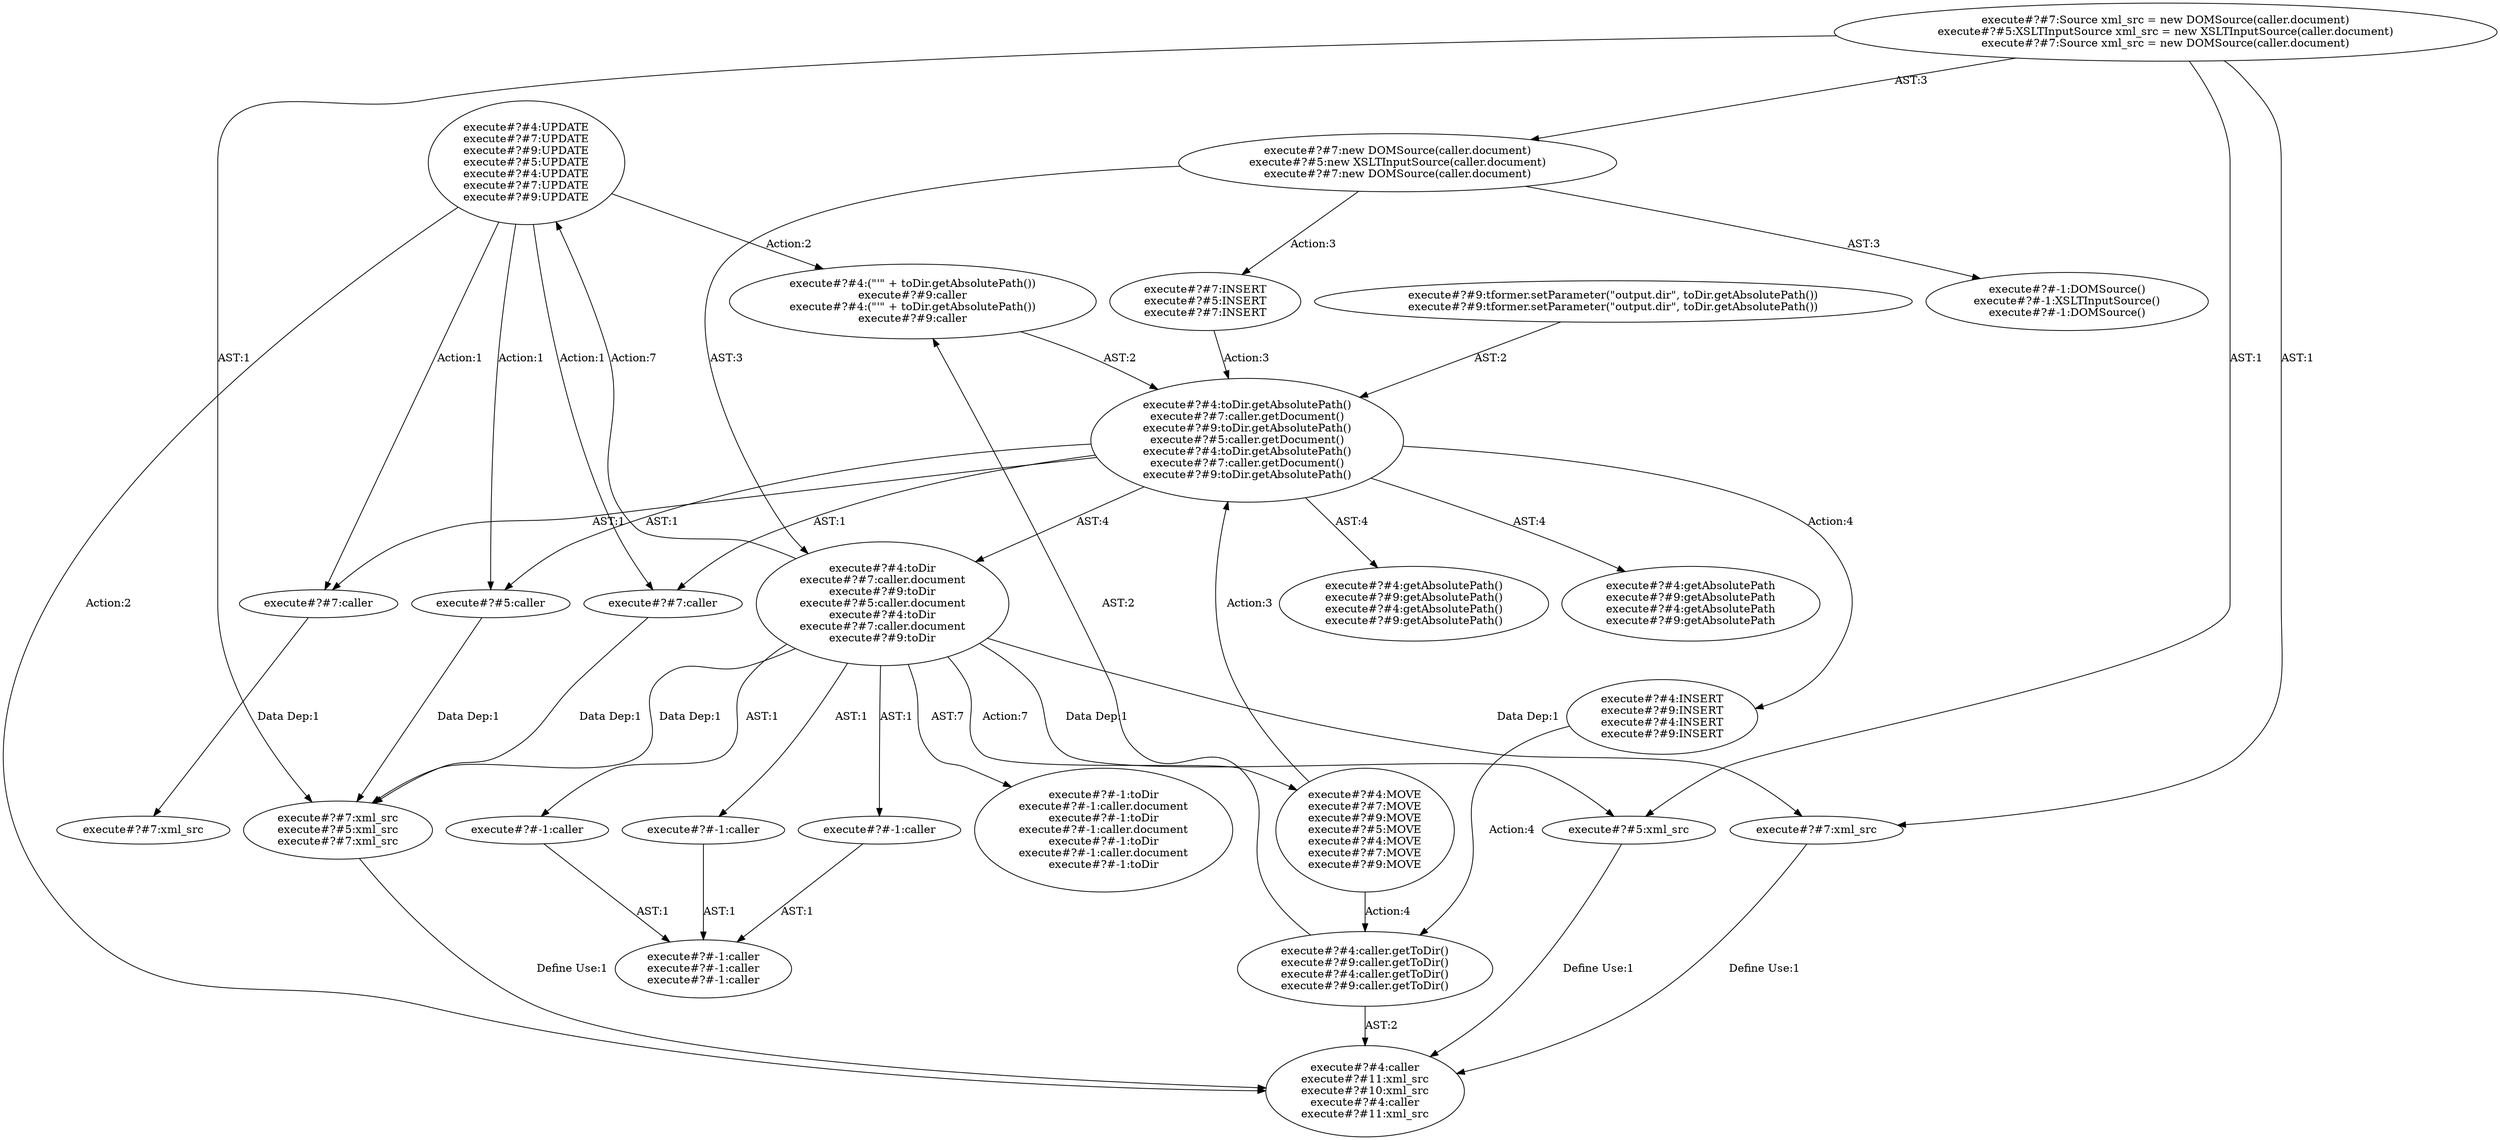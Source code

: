digraph "Pattern" {
0 [label="execute#?#4:UPDATE
execute#?#7:UPDATE
execute#?#9:UPDATE
execute#?#5:UPDATE
execute#?#4:UPDATE
execute#?#7:UPDATE
execute#?#9:UPDATE" shape=ellipse]
1 [label="execute#?#4:toDir
execute#?#7:caller.document
execute#?#9:toDir
execute#?#5:caller.document
execute#?#4:toDir
execute#?#7:caller.document
execute#?#9:toDir" shape=ellipse]
2 [label="execute#?#4:toDir.getAbsolutePath()
execute#?#7:caller.getDocument()
execute#?#9:toDir.getAbsolutePath()
execute#?#5:caller.getDocument()
execute#?#4:toDir.getAbsolutePath()
execute#?#7:caller.getDocument()
execute#?#9:toDir.getAbsolutePath()" shape=ellipse]
3 [label="execute#?#4:(\"'\" + toDir.getAbsolutePath())
execute#?#9:caller
execute#?#4:(\"'\" + toDir.getAbsolutePath())
execute#?#9:caller" shape=ellipse]
4 [label="execute#?#4:getAbsolutePath()
execute#?#9:getAbsolutePath()
execute#?#4:getAbsolutePath()
execute#?#9:getAbsolutePath()" shape=ellipse]
5 [label="execute#?#4:getAbsolutePath
execute#?#9:getAbsolutePath
execute#?#4:getAbsolutePath
execute#?#9:getAbsolutePath" shape=ellipse]
6 [label="execute#?#4:INSERT
execute#?#9:INSERT
execute#?#4:INSERT
execute#?#9:INSERT" shape=ellipse]
7 [label="execute#?#-1:toDir
execute#?#-1:caller.document
execute#?#-1:toDir
execute#?#-1:caller.document
execute#?#-1:toDir
execute#?#-1:caller.document
execute#?#-1:toDir" shape=ellipse]
8 [label="execute#?#4:MOVE
execute#?#7:MOVE
execute#?#9:MOVE
execute#?#5:MOVE
execute#?#4:MOVE
execute#?#7:MOVE
execute#?#9:MOVE" shape=ellipse]
9 [label="execute#?#4:caller.getToDir()
execute#?#9:caller.getToDir()
execute#?#4:caller.getToDir()
execute#?#9:caller.getToDir()" shape=ellipse]
10 [label="execute#?#4:caller
execute#?#11:xml_src
execute#?#10:xml_src
execute#?#4:caller
execute#?#11:xml_src" shape=ellipse]
11 [label="execute#?#7:xml_src
execute#?#5:xml_src
execute#?#7:xml_src" shape=ellipse]
12 [label="execute#?#7:new DOMSource(caller.document)
execute#?#5:new XSLTInputSource(caller.document)
execute#?#7:new DOMSource(caller.document)" shape=ellipse]
13 [label="execute#?#7:xml_src" shape=ellipse]
14 [label="execute#?#-1:DOMSource()
execute#?#-1:XSLTInputSource()
execute#?#-1:DOMSource()" shape=ellipse]
15 [label="execute#?#-1:caller" shape=ellipse]
16 [label="execute#?#7:Source xml_src = new DOMSource(caller.document)
execute#?#5:XSLTInputSource xml_src = new XSLTInputSource(caller.document)
execute#?#7:Source xml_src = new DOMSource(caller.document)" shape=ellipse]
17 [label="execute#?#7:INSERT
execute#?#5:INSERT
execute#?#7:INSERT" shape=ellipse]
18 [label="execute#?#7:caller" shape=ellipse]
19 [label="execute#?#-1:caller
execute#?#-1:caller
execute#?#-1:caller" shape=ellipse]
20 [label="execute#?#9:tformer.setParameter(\"output.dir\", toDir.getAbsolutePath())
execute#?#9:tformer.setParameter(\"output.dir\", toDir.getAbsolutePath())" shape=ellipse]
21 [label="execute#?#-1:caller" shape=ellipse]
22 [label="execute#?#5:xml_src" shape=ellipse]
23 [label="execute#?#5:caller" shape=ellipse]
24 [label="execute#?#-1:caller" shape=ellipse]
25 [label="execute#?#7:caller" shape=ellipse]
26 [label="execute#?#7:xml_src" shape=ellipse]
0 -> 10 [label="Action:2"];
0 -> 18 [label="Action:1"];
0 -> 3 [label="Action:2"];
0 -> 23 [label="Action:1"];
0 -> 25 [label="Action:1"];
1 -> 0 [label="Action:7"];
1 -> 7 [label="AST:7"];
1 -> 8 [label="Action:7"];
1 -> 11 [label="Data Dep:1"];
1 -> 15 [label="AST:1"];
1 -> 21 [label="AST:1"];
1 -> 22 [label="Data Dep:1"];
1 -> 24 [label="AST:1"];
1 -> 26 [label="Data Dep:1"];
2 -> 1 [label="AST:4"];
2 -> 4 [label="AST:4"];
2 -> 5 [label="AST:4"];
2 -> 6 [label="Action:4"];
2 -> 18 [label="AST:1"];
2 -> 23 [label="AST:1"];
2 -> 25 [label="AST:1"];
3 -> 2 [label="AST:2"];
6 -> 9 [label="Action:4"];
8 -> 9 [label="Action:4"];
8 -> 2 [label="Action:3"];
9 -> 10 [label="AST:2"];
9 -> 3 [label="AST:2"];
11 -> 10 [label="Define Use:1"];
12 -> 14 [label="AST:3"];
12 -> 1 [label="AST:3"];
12 -> 17 [label="Action:3"];
15 -> 19 [label="AST:1"];
16 -> 11 [label="AST:1"];
16 -> 12 [label="AST:3"];
16 -> 22 [label="AST:1"];
16 -> 26 [label="AST:1"];
17 -> 2 [label="Action:3"];
18 -> 13 [label="Data Dep:1"];
20 -> 2 [label="AST:2"];
21 -> 19 [label="AST:1"];
22 -> 10 [label="Define Use:1"];
23 -> 11 [label="Data Dep:1"];
24 -> 19 [label="AST:1"];
25 -> 11 [label="Data Dep:1"];
26 -> 10 [label="Define Use:1"];
}